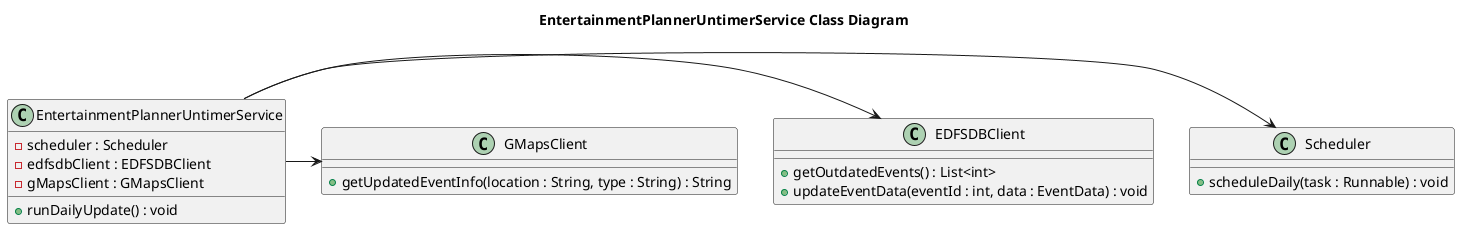 @startuml
title EntertainmentPlannerUntimerService Class Diagram

class EntertainmentPlannerUntimerService {
  -scheduler : Scheduler
  -edfsdbClient : EDFSDBClient
  -gMapsClient : GMapsClient
  +runDailyUpdate() : void
}

class Scheduler {
  +scheduleDaily(task : Runnable) : void
}

class EDFSDBClient {
  +getOutdatedEvents() : List<int>
  +updateEventData(eventId : int, data : EventData) : void
}

class GMapsClient {
  +getUpdatedEventInfo(location : String, type : String) : String
}

EntertainmentPlannerUntimerService -> Scheduler
EntertainmentPlannerUntimerService -> EDFSDBClient
EntertainmentPlannerUntimerService -> GMapsClient
@enduml
